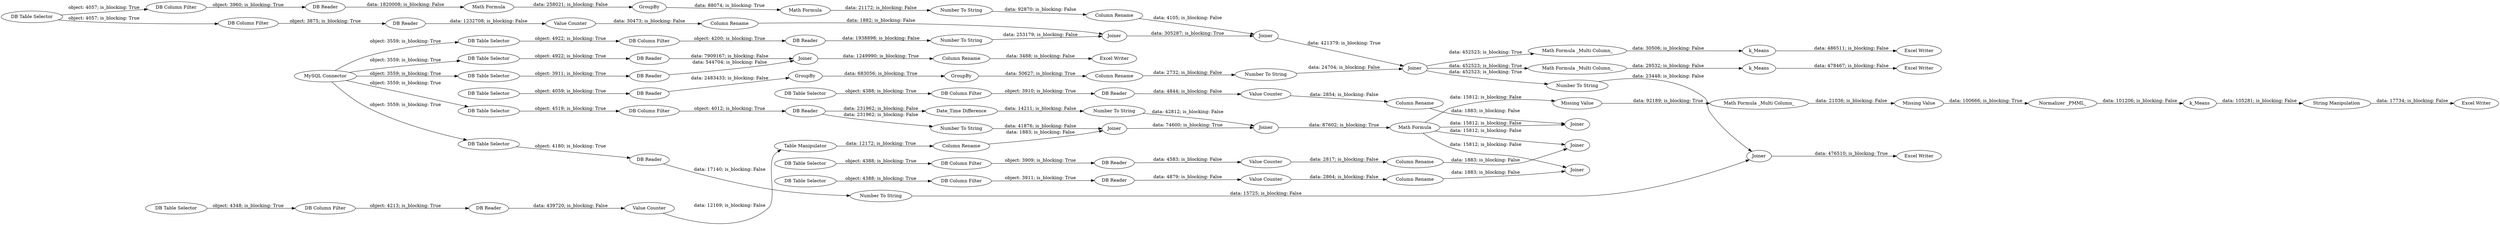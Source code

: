 digraph {
	"-5332372663250148271_22" [label=GroupBy]
	"-5332372663250148271_14" [label=Joiner]
	"-7791440918097332229_26" [label="Math Formula"]
	"-5332372663250148271_6" [label="DB Reader"]
	"5280427602608673268_35" [label="String Manipulation"]
	"-5332372663250148271_19" [label="DB Table Selector"]
	"5280427602608673268_53" [label="DB Reader"]
	"5280427602608673268_61" [label="Excel Writer"]
	"-7791440918097332229_39" [label="DB Column Filter"]
	"5280427602608673268_2" [label="MySQL Connector"]
	"-5332372663250148271_10" [label="Number To String"]
	"-7791440918097332229_30" [label="DB Column Filter"]
	"-5332372663250148271_9" [label="Column Rename"]
	"5280427602608673268_37" [label=k_Means]
	"5280427602608673268_62" [label="Excel Writer"]
	"-5332372663250148271_25" [label="Number To String"]
	"5280427602608673268_55" [label="Math Formula _Multi Column_"]
	"-7791440918097332229_3" [label="DB Table Selector"]
	"-7791440918097332229_47" [label="Missing Value"]
	"-7791440918097332229_41" [label="DB Table Selector"]
	"-7791440918097332229_38" [label="Value Counter"]
	"5280427602608673268_50" [label=Joiner]
	"-7791440918097332229_31" [label="DB Reader"]
	"-7791440918097332229_32" [label=Joiner]
	"-7791440918097332229_10" [label="DB Column Filter"]
	"5280427602608673268_49" [label="DB Reader"]
	"-5332372663250148271_17" [label="Column Rename"]
	"5280427602608673268_30" [label=k_Means]
	"5280427602608673268_51" [label="Number To String"]
	"-7791440918097332229_8" [label="DB Column Filter"]
	"-7791440918097332229_45" [label="DB Column Filter"]
	"5280427602608673268_65" [label="DB Reader"]
	"-7791440918097332229_23" [label="Date_Time Difference"]
	"-7791440918097332229_37" [label="Column Rename"]
	"5280427602608673268_64" [label="DB Table Selector"]
	"-5332372663250148271_3" [label="DB Table Selector"]
	"-7791440918097332229_46" [label=Joiner]
	"5280427602608673268_47" [label="Number To String"]
	"-5332372663250148271_18" [label="Math Formula"]
	"-5332372663250148271_24" [label=Joiner]
	"-5332372663250148271_8" [label=Joiner]
	"-7791440918097332229_14" [label="DB Reader"]
	"-7791440918097332229_35" [label="DB Table Selector"]
	"5280427602608673268_29" [label="Normalizer _PMML_"]
	"-7791440918097332229_15" [label="Value Counter"]
	"-7791440918097332229_36" [label="DB Reader"]
	"-7791440918097332229_34" [label="Column Rename"]
	"-5332372663250148271_12" [label="DB Reader"]
	"-7791440918097332229_19" [label="Column Rename"]
	"-7791440918097332229_40" [label=Joiner]
	"-7791440918097332229_33" [label="Value Counter"]
	"-7791440918097332229_16" [label=Joiner]
	"-5332372663250148271_16" [label=GroupBy]
	"-5332372663250148271_21" [label=GroupBy]
	"-7791440918097332229_17" [label="Table Manipulator"]
	"5280427602608673268_48" [label="DB Table Selector"]
	"-7791440918097332229_5" [label="DB Table Selector"]
	"-7791440918097332229_18" [label="Number To String"]
	"5280427602608673268_58" [label="Math Formula _Multi Column_"]
	"-7791440918097332229_44" [label="Value Counter"]
	"-5332372663250148271_13" [label="Math Formula"]
	"-5332372663250148271_2" [label="DB Column Filter"]
	"-5332372663250148271_11" [label="DB Column Filter"]
	"-5332372663250148271_20" [label="DB Reader"]
	"5280427602608673268_66" [label=Joiner]
	"5280427602608673268_68" [label="Missing Value"]
	"-7791440918097332229_42" [label="DB Reader"]
	"5280427602608673268_59" [label="Excel Writer"]
	"-5332372663250148271_15" [label="Number To String"]
	"-7791440918097332229_24" [label=Joiner]
	"-7791440918097332229_11" [label="DB Reader"]
	"5280427602608673268_54" [label="Math Formula _Multi Column_"]
	"5280427602608673268_52" [label="DB Table Selector"]
	"-7791440918097332229_27" [label="DB Table Selector"]
	"-5332372663250148271_4" [label="DB Column Filter"]
	"5280427602608673268_60" [label="Excel Writer"]
	"5280427602608673268_63" [label="Excel Writer"]
	"5280427602608673268_67" [label="Column Rename"]
	"-5332372663250148271_1" [label="DB Table Selector"]
	"-7791440918097332229_25" [label="Number To String"]
	"-5332372663250148271_7" [label="DB Reader"]
	"5280427602608673268_42" [label=k_Means]
	"-5332372663250148271_5" [label="Value Counter"]
	"-5332372663250148271_23" [label="Column Rename"]
	"-7791440918097332229_43" [label="Column Rename"]
	"-7791440918097332229_44" -> "-7791440918097332229_43" [label="data: 2854; is_blocking: False"]
	"-7791440918097332229_11" -> "-7791440918097332229_23" [label="data: 231962; is_blocking: False"]
	"5280427602608673268_67" -> "5280427602608673268_63" [label="data: 3488; is_blocking: False"]
	"-5332372663250148271_14" -> "-5332372663250148271_24" [label="data: 421379; is_blocking: True"]
	"-7791440918097332229_31" -> "-7791440918097332229_33" [label="data: 4583; is_blocking: False"]
	"-7791440918097332229_14" -> "-7791440918097332229_15" [label="data: 439720; is_blocking: False"]
	"-5332372663250148271_17" -> "-5332372663250148271_14" [label="data: 4105; is_blocking: False"]
	"-5332372663250148271_19" -> "-5332372663250148271_20" [label="object: 4059; is_blocking: True"]
	"-5332372663250148271_6" -> "-5332372663250148271_5" [label="data: 1232708; is_blocking: False"]
	"-7791440918097332229_10" -> "-7791440918097332229_14" [label="object: 4213; is_blocking: True"]
	"-5332372663250148271_21" -> "-5332372663250148271_22" [label="data: 683056; is_blocking: True"]
	"-7791440918097332229_26" -> "-7791440918097332229_40" [label="data: 15812; is_blocking: False"]
	"-7791440918097332229_26" -> "-7791440918097332229_47" [label="data: 15812; is_blocking: False"]
	"-7791440918097332229_47" -> "5280427602608673268_54" [label="data: 92189; is_blocking: True"]
	"5280427602608673268_2" -> "5280427602608673268_48" [label="object: 3559; is_blocking: True"]
	"-7791440918097332229_45" -> "-7791440918097332229_42" [label="object: 3910; is_blocking: True"]
	"5280427602608673268_58" -> "5280427602608673268_42" [label="data: 30506; is_blocking: False"]
	"5280427602608673268_30" -> "5280427602608673268_35" [label="data: 105281; is_blocking: False"]
	"-7791440918097332229_39" -> "-7791440918097332229_36" [label="object: 3911; is_blocking: True"]
	"-5332372663250148271_15" -> "-5332372663250148271_17" [label="data: 92870; is_blocking: False"]
	"5280427602608673268_35" -> "5280427602608673268_59" [label="data: 17734; is_blocking: False"]
	"-5332372663250148271_22" -> "-5332372663250148271_23" [label="data: 50627; is_blocking: True"]
	"-5332372663250148271_18" -> "-5332372663250148271_15" [label="data: 21172; is_blocking: False"]
	"5280427602608673268_54" -> "5280427602608673268_68" [label="data: 21036; is_blocking: False"]
	"5280427602608673268_53" -> "5280427602608673268_66" [label="data: 544704; is_blocking: False"]
	"-7791440918097332229_25" -> "-7791440918097332229_24" [label="data: 42812; is_blocking: False"]
	"-5332372663250148271_8" -> "-5332372663250148271_14" [label="data: 305287; is_blocking: True"]
	"-7791440918097332229_43" -> "-7791440918097332229_46" [label="data: 1883; is_blocking: False"]
	"-7791440918097332229_33" -> "-7791440918097332229_34" [label="data: 2817; is_blocking: False"]
	"-5332372663250148271_7" -> "-5332372663250148271_10" [label="data: 1938898; is_blocking: False"]
	"5280427602608673268_66" -> "5280427602608673268_67" [label="data: 1249990; is_blocking: True"]
	"-7791440918097332229_26" -> "-7791440918097332229_32" [label="data: 15812; is_blocking: False"]
	"5280427602608673268_68" -> "5280427602608673268_29" [label="data: 100666; is_blocking: True"]
	"5280427602608673268_52" -> "5280427602608673268_53" [label="object: 3911; is_blocking: True"]
	"-7791440918097332229_35" -> "-7791440918097332229_39" [label="object: 4388; is_blocking: True"]
	"-7791440918097332229_11" -> "-7791440918097332229_18" [label="data: 231962; is_blocking: False"]
	"5280427602608673268_37" -> "5280427602608673268_60" [label="data: 478467; is_blocking: False"]
	"5280427602608673268_47" -> "5280427602608673268_50" [label="data: 23448; is_blocking: False"]
	"-7791440918097332229_26" -> "-7791440918097332229_46" [label="data: 15812; is_blocking: False"]
	"-7791440918097332229_19" -> "-7791440918097332229_16" [label="data: 1883; is_blocking: False"]
	"-5332372663250148271_4" -> "-5332372663250148271_6" [label="object: 3875; is_blocking: True"]
	"-7791440918097332229_8" -> "-7791440918097332229_11" [label="object: 4012; is_blocking: True"]
	"-7791440918097332229_18" -> "-7791440918097332229_16" [label="data: 41876; is_blocking: False"]
	"-7791440918097332229_5" -> "-7791440918097332229_10" [label="object: 4348; is_blocking: True"]
	"-7791440918097332229_27" -> "-7791440918097332229_30" [label="object: 4388; is_blocking: True"]
	"5280427602608673268_51" -> "5280427602608673268_50" [label="data: 15725; is_blocking: False"]
	"-5332372663250148271_20" -> "-5332372663250148271_21" [label="data: 2483433; is_blocking: False"]
	"-7791440918097332229_36" -> "-7791440918097332229_38" [label="data: 4879; is_blocking: False"]
	"-5332372663250148271_10" -> "-5332372663250148271_8" [label="data: 253179; is_blocking: False"]
	"5280427602608673268_55" -> "5280427602608673268_37" [label="data: 29532; is_blocking: False"]
	"5280427602608673268_2" -> "-7791440918097332229_3" [label="object: 3559; is_blocking: True"]
	"5280427602608673268_64" -> "5280427602608673268_65" [label="object: 4922; is_blocking: True"]
	"-5332372663250148271_24" -> "5280427602608673268_58" [label="data: 452523; is_blocking: True"]
	"-7791440918097332229_23" -> "-7791440918097332229_25" [label="data: 14211; is_blocking: False"]
	"-5332372663250148271_23" -> "-5332372663250148271_25" [label="data: 2732; is_blocking: False"]
	"5280427602608673268_65" -> "5280427602608673268_66" [label="data: 7909167; is_blocking: False"]
	"-5332372663250148271_3" -> "-5332372663250148271_11" [label="object: 4057; is_blocking: True"]
	"5280427602608673268_29" -> "5280427602608673268_30" [label="data: 101206; is_blocking: False"]
	"-5332372663250148271_24" -> "5280427602608673268_55" [label="data: 452523; is_blocking: True"]
	"-5332372663250148271_2" -> "-5332372663250148271_7" [label="object: 4200; is_blocking: True"]
	"-7791440918097332229_16" -> "-7791440918097332229_24" [label="data: 74600; is_blocking: True"]
	"5280427602608673268_2" -> "5280427602608673268_64" [label="object: 3559; is_blocking: True"]
	"-7791440918097332229_17" -> "-7791440918097332229_19" [label="data: 12172; is_blocking: True"]
	"-5332372663250148271_12" -> "-5332372663250148271_13" [label="data: 1820008; is_blocking: False"]
	"5280427602608673268_50" -> "5280427602608673268_62" [label="data: 476510; is_blocking: True"]
	"-5332372663250148271_13" -> "-5332372663250148271_16" [label="data: 258021; is_blocking: False"]
	"-5332372663250148271_3" -> "-5332372663250148271_4" [label="object: 4057; is_blocking: True"]
	"-7791440918097332229_34" -> "-7791440918097332229_32" [label="data: 1883; is_blocking: False"]
	"-7791440918097332229_38" -> "-7791440918097332229_37" [label="data: 2864; is_blocking: False"]
	"-7791440918097332229_24" -> "-7791440918097332229_26" [label="data: 87602; is_blocking: True"]
	"-7791440918097332229_30" -> "-7791440918097332229_31" [label="object: 3909; is_blocking: True"]
	"-5332372663250148271_5" -> "-5332372663250148271_9" [label="data: 30473; is_blocking: False"]
	"-7791440918097332229_41" -> "-7791440918097332229_45" [label="object: 4388; is_blocking: True"]
	"-7791440918097332229_37" -> "-7791440918097332229_40" [label="data: 1883; is_blocking: False"]
	"-7791440918097332229_42" -> "-7791440918097332229_44" [label="data: 4844; is_blocking: False"]
	"-5332372663250148271_9" -> "-5332372663250148271_8" [label="data: 1882; is_blocking: False"]
	"5280427602608673268_49" -> "5280427602608673268_51" [label="data: 17140; is_blocking: False"]
	"-7791440918097332229_15" -> "-7791440918097332229_17" [label="data: 12169; is_blocking: False"]
	"5280427602608673268_42" -> "5280427602608673268_61" [label="data: 486511; is_blocking: False"]
	"-5332372663250148271_1" -> "-5332372663250148271_2" [label="object: 4922; is_blocking: True"]
	"5280427602608673268_2" -> "5280427602608673268_52" [label="object: 3559; is_blocking: True"]
	"-5332372663250148271_24" -> "5280427602608673268_47" [label="data: 452523; is_blocking: True"]
	"-5332372663250148271_11" -> "-5332372663250148271_12" [label="object: 3960; is_blocking: True"]
	"5280427602608673268_48" -> "5280427602608673268_49" [label="object: 4180; is_blocking: True"]
	"-5332372663250148271_16" -> "-5332372663250148271_18" [label="data: 88074; is_blocking: True"]
	"-5332372663250148271_25" -> "-5332372663250148271_24" [label="data: 24704; is_blocking: False"]
	"5280427602608673268_2" -> "-5332372663250148271_1" [label="object: 3559; is_blocking: True"]
	"-7791440918097332229_3" -> "-7791440918097332229_8" [label="object: 4519; is_blocking: True"]
	rankdir=LR
}

